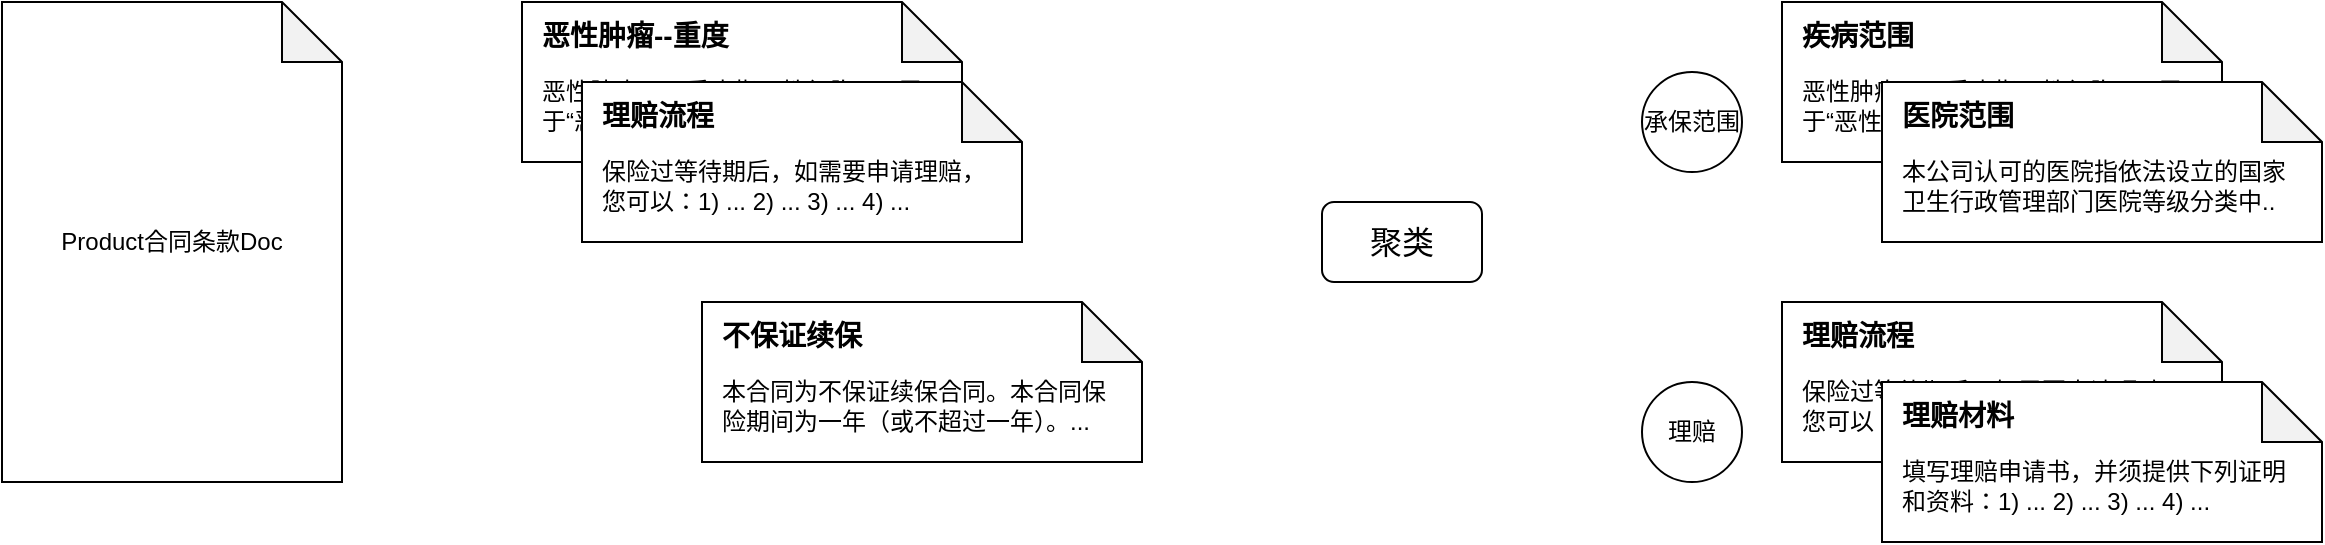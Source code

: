 <mxfile version="23.1.5" type="github">
  <diagram name="第 1 页" id="-c-_9KvTtQkWDR5QBQsF">
    <mxGraphModel dx="1434" dy="820" grid="1" gridSize="10" guides="1" tooltips="1" connect="1" arrows="1" fold="1" page="1" pageScale="1" pageWidth="1200" pageHeight="500" math="0" shadow="0">
      <root>
        <mxCell id="0" />
        <mxCell id="1" parent="0" />
        <mxCell id="kCBWtTAJrR_xW3zaZQZy-1" value="Product合同条款Doc" style="shape=note;whiteSpace=wrap;html=1;backgroundOutline=1;darkOpacity=0.05;" vertex="1" parent="1">
          <mxGeometry x="40" y="20" width="170" height="240" as="geometry" />
        </mxCell>
        <mxCell id="kCBWtTAJrR_xW3zaZQZy-2" value="" style="group" vertex="1" connectable="0" parent="1">
          <mxGeometry x="300" y="20" width="250" height="120" as="geometry" />
        </mxCell>
        <mxCell id="kCBWtTAJrR_xW3zaZQZy-3" value="" style="shape=note;whiteSpace=wrap;html=1;backgroundOutline=1;darkOpacity=0.05;" vertex="1" parent="kCBWtTAJrR_xW3zaZQZy-2">
          <mxGeometry width="220" height="80" as="geometry" />
        </mxCell>
        <mxCell id="kCBWtTAJrR_xW3zaZQZy-4" value="&lt;h1 style=&quot;font-size: 14px;&quot;&gt;恶性肿瘤--重度&lt;/h1&gt;&lt;p style=&quot;&quot;&gt;&lt;font style=&quot;font-size: 12px;&quot;&gt;恶性肿瘤——重度指恶性细胞...不属于“恶性肿瘤—重度”，不在保障范围内&lt;/font&gt;&lt;br&gt;&lt;/p&gt;" style="text;html=1;spacing=5;spacingTop=-20;whiteSpace=wrap;overflow=hidden;rounded=0;" vertex="1" parent="kCBWtTAJrR_xW3zaZQZy-2">
          <mxGeometry x="5" y="10" width="210" height="70" as="geometry" />
        </mxCell>
        <mxCell id="kCBWtTAJrR_xW3zaZQZy-5" value="" style="group" vertex="1" connectable="0" parent="kCBWtTAJrR_xW3zaZQZy-2">
          <mxGeometry x="30" y="40" width="220" height="80" as="geometry" />
        </mxCell>
        <mxCell id="kCBWtTAJrR_xW3zaZQZy-6" value="" style="shape=note;whiteSpace=wrap;html=1;backgroundOutline=1;darkOpacity=0.05;" vertex="1" parent="kCBWtTAJrR_xW3zaZQZy-5">
          <mxGeometry width="220" height="80" as="geometry" />
        </mxCell>
        <mxCell id="kCBWtTAJrR_xW3zaZQZy-7" value="&lt;h1 style=&quot;font-size: 14px;&quot;&gt;理赔流程&lt;/h1&gt;&lt;p style=&quot;&quot;&gt;保险过等待期后，如需要申请理赔，您可以：1) ... 2) ... 3) ... 4) ...&lt;br&gt;&lt;/p&gt;" style="text;html=1;spacing=5;spacingTop=-20;whiteSpace=wrap;overflow=hidden;rounded=0;" vertex="1" parent="kCBWtTAJrR_xW3zaZQZy-5">
          <mxGeometry x="5" y="10" width="210" height="70" as="geometry" />
        </mxCell>
        <mxCell id="kCBWtTAJrR_xW3zaZQZy-8" value="" style="group" vertex="1" connectable="0" parent="1">
          <mxGeometry x="390" y="170" width="220" height="80" as="geometry" />
        </mxCell>
        <mxCell id="kCBWtTAJrR_xW3zaZQZy-9" value="" style="shape=note;whiteSpace=wrap;html=1;backgroundOutline=1;darkOpacity=0.05;" vertex="1" parent="kCBWtTAJrR_xW3zaZQZy-8">
          <mxGeometry width="220" height="80" as="geometry" />
        </mxCell>
        <mxCell id="kCBWtTAJrR_xW3zaZQZy-10" value="&lt;h1 style=&quot;font-size: 14px;&quot;&gt;&lt;font style=&quot;font-size: 14px;&quot;&gt;不保证续保&lt;br&gt;&lt;/font&gt;&lt;/h1&gt;&lt;p style=&quot;&quot;&gt;&lt;font style=&quot;font-size: 12px;&quot;&gt;本合同为不保证续保合同。本合同保险期间为一年（或不超过一年）。...&lt;/font&gt;&lt;br&gt;&lt;/p&gt;" style="text;html=1;spacing=5;spacingTop=-20;whiteSpace=wrap;overflow=hidden;rounded=0;" vertex="1" parent="kCBWtTAJrR_xW3zaZQZy-8">
          <mxGeometry x="5" y="10" width="210" height="70" as="geometry" />
        </mxCell>
        <mxCell id="kCBWtTAJrR_xW3zaZQZy-11" value="&lt;font style=&quot;font-size: 16px;&quot;&gt;聚类&lt;/font&gt;" style="rounded=1;whiteSpace=wrap;html=1;" vertex="1" parent="1">
          <mxGeometry x="700" y="120" width="80" height="40" as="geometry" />
        </mxCell>
        <mxCell id="kCBWtTAJrR_xW3zaZQZy-12" value="承保范围" style="ellipse;whiteSpace=wrap;html=1;aspect=fixed;" vertex="1" parent="1">
          <mxGeometry x="860" y="55" width="50" height="50" as="geometry" />
        </mxCell>
        <mxCell id="kCBWtTAJrR_xW3zaZQZy-13" value="" style="group" vertex="1" connectable="0" parent="1">
          <mxGeometry x="930" y="170" width="270" height="120" as="geometry" />
        </mxCell>
        <mxCell id="kCBWtTAJrR_xW3zaZQZy-14" value="" style="shape=note;whiteSpace=wrap;html=1;backgroundOutline=1;darkOpacity=0.05;" vertex="1" parent="kCBWtTAJrR_xW3zaZQZy-13">
          <mxGeometry width="220" height="80" as="geometry" />
        </mxCell>
        <mxCell id="kCBWtTAJrR_xW3zaZQZy-15" value="&lt;h1 style=&quot;border-color: var(--border-color); font-size: 14px;&quot;&gt;理赔流程&lt;/h1&gt;&lt;h1 style=&quot;font-size: 14px;&quot;&gt;&lt;p style=&quot;border-color: var(--border-color); font-size: 12px; font-weight: 400;&quot;&gt;保险过等待期后，如需要申请理赔，您可以：1) ... 2) ... 3) ... 4) ...&lt;/p&gt;&lt;/h1&gt;" style="text;html=1;spacing=5;spacingTop=-20;whiteSpace=wrap;overflow=hidden;rounded=0;" vertex="1" parent="kCBWtTAJrR_xW3zaZQZy-13">
          <mxGeometry x="5" y="10" width="210" height="70" as="geometry" />
        </mxCell>
        <mxCell id="kCBWtTAJrR_xW3zaZQZy-16" value="" style="group" vertex="1" connectable="0" parent="kCBWtTAJrR_xW3zaZQZy-13">
          <mxGeometry x="50" y="40" width="220" height="80" as="geometry" />
        </mxCell>
        <mxCell id="kCBWtTAJrR_xW3zaZQZy-17" value="" style="shape=note;whiteSpace=wrap;html=1;backgroundOutline=1;darkOpacity=0.05;" vertex="1" parent="kCBWtTAJrR_xW3zaZQZy-16">
          <mxGeometry width="220" height="80" as="geometry" />
        </mxCell>
        <mxCell id="kCBWtTAJrR_xW3zaZQZy-18" value="&lt;h1 style=&quot;border-color: var(--border-color); font-size: 14px;&quot;&gt;理赔材料&lt;/h1&gt;&lt;h1 style=&quot;font-size: 14px;&quot;&gt;&lt;p style=&quot;border-color: var(--border-color); font-size: 12px; font-weight: 400;&quot;&gt;填写理赔申请书，并须提供下列证明和资料：1) ... 2) ... 3) ... 4) ...&lt;/p&gt;&lt;/h1&gt;" style="text;html=1;spacing=5;spacingTop=-20;whiteSpace=wrap;overflow=hidden;rounded=0;" vertex="1" parent="kCBWtTAJrR_xW3zaZQZy-16">
          <mxGeometry x="5" y="10" width="210" height="70" as="geometry" />
        </mxCell>
        <mxCell id="kCBWtTAJrR_xW3zaZQZy-19" value="" style="group" vertex="1" connectable="0" parent="1">
          <mxGeometry x="930" y="20" width="220" height="80" as="geometry" />
        </mxCell>
        <mxCell id="kCBWtTAJrR_xW3zaZQZy-20" value="" style="shape=note;whiteSpace=wrap;html=1;backgroundOutline=1;darkOpacity=0.05;container=0;" vertex="1" parent="kCBWtTAJrR_xW3zaZQZy-19">
          <mxGeometry width="220" height="80" as="geometry" />
        </mxCell>
        <mxCell id="kCBWtTAJrR_xW3zaZQZy-21" value="&lt;h1 style=&quot;font-size: 14px;&quot;&gt;疾病范围&lt;/h1&gt;&lt;p style=&quot;&quot;&gt;&lt;font style=&quot;font-size: 12px;&quot;&gt;恶性肿瘤——重度指恶性细胞...不属于“恶性肿瘤—重度”，不在保障范围内&lt;/font&gt;&lt;br&gt;&lt;/p&gt;" style="text;html=1;spacing=5;spacingTop=-20;whiteSpace=wrap;overflow=hidden;rounded=0;container=0;" vertex="1" parent="kCBWtTAJrR_xW3zaZQZy-19">
          <mxGeometry x="5" y="10" width="210" height="70" as="geometry" />
        </mxCell>
        <mxCell id="kCBWtTAJrR_xW3zaZQZy-22" value="" style="group" vertex="1" connectable="0" parent="1">
          <mxGeometry x="980" y="60" width="220" height="80" as="geometry" />
        </mxCell>
        <mxCell id="kCBWtTAJrR_xW3zaZQZy-23" value="" style="shape=note;whiteSpace=wrap;html=1;backgroundOutline=1;darkOpacity=0.05;container=0;" vertex="1" parent="kCBWtTAJrR_xW3zaZQZy-22">
          <mxGeometry width="220" height="80" as="geometry" />
        </mxCell>
        <mxCell id="kCBWtTAJrR_xW3zaZQZy-24" value="&lt;h1 style=&quot;font-size: 14px;&quot;&gt;医院范围&lt;/h1&gt;&lt;p style=&quot;&quot;&gt;本公司认可的医院指依法设立的国家卫生行政管理部⻔医院等级分类中..&lt;/p&gt;" style="text;html=1;spacing=5;spacingTop=-20;whiteSpace=wrap;overflow=hidden;rounded=0;container=0;" vertex="1" parent="kCBWtTAJrR_xW3zaZQZy-22">
          <mxGeometry x="5" y="10" width="210" height="70" as="geometry" />
        </mxCell>
        <mxCell id="kCBWtTAJrR_xW3zaZQZy-25" value="理赔" style="ellipse;whiteSpace=wrap;html=1;aspect=fixed;" vertex="1" parent="1">
          <mxGeometry x="860" y="210" width="50" height="50" as="geometry" />
        </mxCell>
      </root>
    </mxGraphModel>
  </diagram>
</mxfile>
